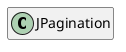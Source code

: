 @startuml
set namespaceSeparator \\
hide members
hide << alias >> circle

class JPagination
@enduml

